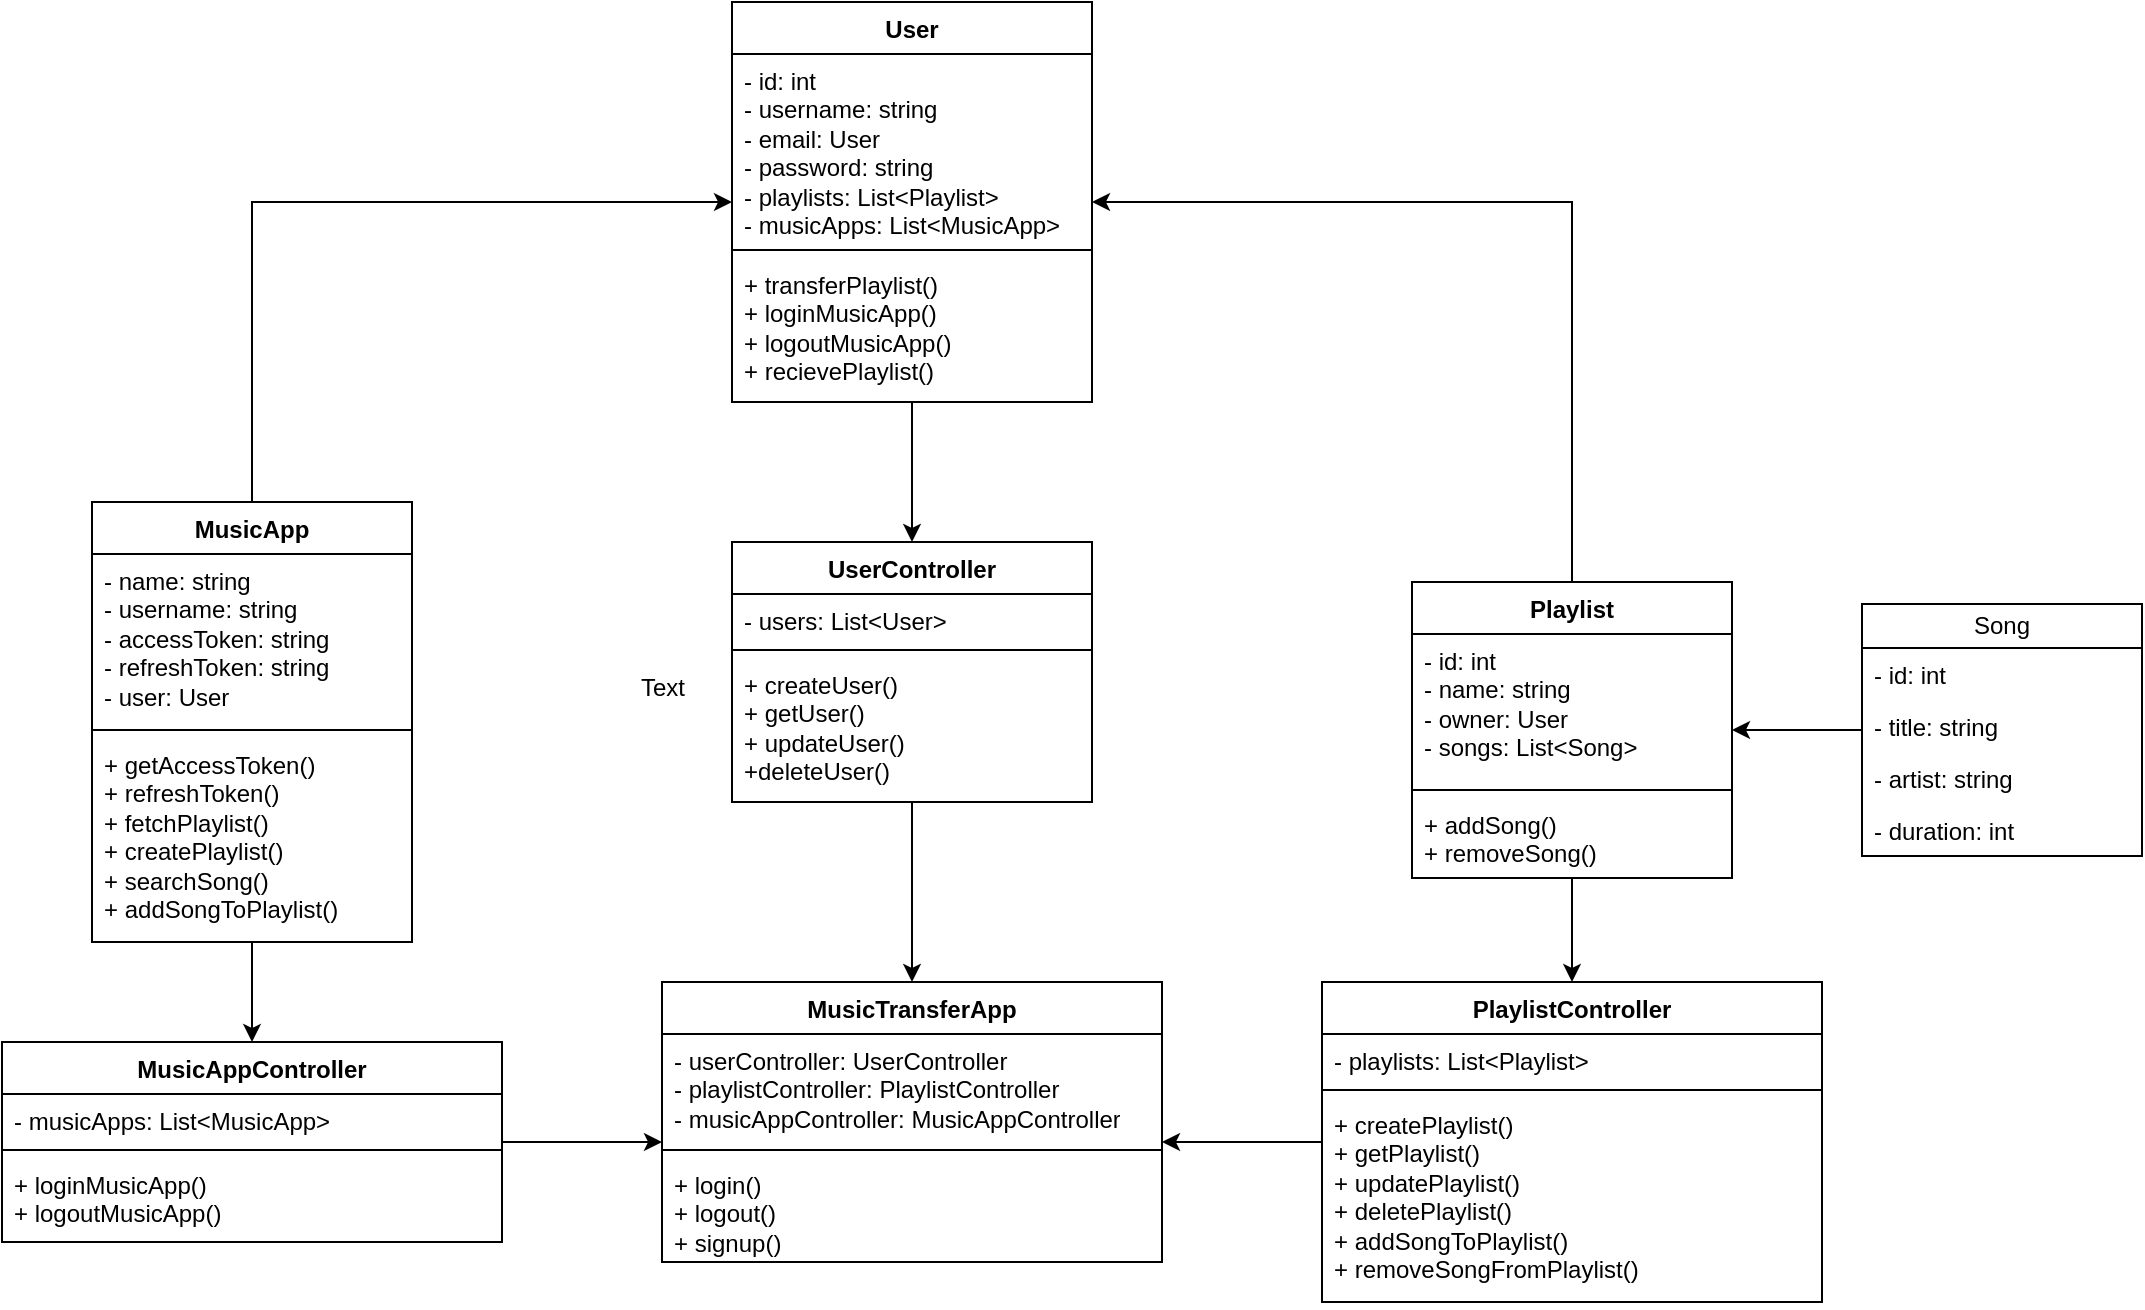 <mxfile version="22.0.6" type="github">
  <diagram name="Page-1" id="c4acf3e9-155e-7222-9cf6-157b1a14988f">
    <mxGraphModel dx="1434" dy="772" grid="1" gridSize="10" guides="1" tooltips="1" connect="1" arrows="1" fold="1" page="1" pageScale="1" pageWidth="850" pageHeight="1100" background="none" math="0" shadow="0">
      <root>
        <mxCell id="0" />
        <mxCell id="1" parent="0" />
        <mxCell id="h9aIiCX5YMLIEiFgRRzS-1" value="MusicTransferApp" style="swimlane;fontStyle=1;align=center;verticalAlign=top;childLayout=stackLayout;horizontal=1;startSize=26;horizontalStack=0;resizeParent=1;resizeParentMax=0;resizeLast=0;collapsible=1;marginBottom=0;whiteSpace=wrap;html=1;" parent="1" vertex="1">
          <mxGeometry x="330" y="590" width="250" height="140" as="geometry" />
        </mxCell>
        <mxCell id="h9aIiCX5YMLIEiFgRRzS-2" value="- userController: UserController&lt;br&gt;- playlistController: PlaylistController&lt;br&gt;- musicAppController: MusicAppController" style="text;strokeColor=none;fillColor=none;align=left;verticalAlign=top;spacingLeft=4;spacingRight=4;overflow=hidden;rotatable=0;points=[[0,0.5],[1,0.5]];portConstraint=eastwest;whiteSpace=wrap;html=1;" parent="h9aIiCX5YMLIEiFgRRzS-1" vertex="1">
          <mxGeometry y="26" width="250" height="54" as="geometry" />
        </mxCell>
        <mxCell id="h9aIiCX5YMLIEiFgRRzS-3" value="" style="line;strokeWidth=1;fillColor=none;align=left;verticalAlign=middle;spacingTop=-1;spacingLeft=3;spacingRight=3;rotatable=0;labelPosition=right;points=[];portConstraint=eastwest;strokeColor=inherit;" parent="h9aIiCX5YMLIEiFgRRzS-1" vertex="1">
          <mxGeometry y="80" width="250" height="8" as="geometry" />
        </mxCell>
        <mxCell id="h9aIiCX5YMLIEiFgRRzS-4" value="+ login()&lt;br&gt;+ logout()&lt;br&gt;+ signup()" style="text;strokeColor=none;fillColor=none;align=left;verticalAlign=top;spacingLeft=4;spacingRight=4;overflow=hidden;rotatable=0;points=[[0,0.5],[1,0.5]];portConstraint=eastwest;whiteSpace=wrap;html=1;" parent="h9aIiCX5YMLIEiFgRRzS-1" vertex="1">
          <mxGeometry y="88" width="250" height="52" as="geometry" />
        </mxCell>
        <mxCell id="ie22Ch37o8X1FKPMjCBh-19" style="edgeStyle=orthogonalEdgeStyle;rounded=0;orthogonalLoop=1;jettySize=auto;html=1;" edge="1" parent="1" source="ie22Ch37o8X1FKPMjCBh-1" target="h9aIiCX5YMLIEiFgRRzS-1">
          <mxGeometry relative="1" as="geometry" />
        </mxCell>
        <mxCell id="ie22Ch37o8X1FKPMjCBh-1" value="UserController" style="swimlane;fontStyle=1;align=center;verticalAlign=top;childLayout=stackLayout;horizontal=1;startSize=26;horizontalStack=0;resizeParent=1;resizeParentMax=0;resizeLast=0;collapsible=1;marginBottom=0;whiteSpace=wrap;html=1;" vertex="1" parent="1">
          <mxGeometry x="365" y="370" width="180" height="130" as="geometry" />
        </mxCell>
        <mxCell id="ie22Ch37o8X1FKPMjCBh-2" value="- users: List&amp;lt;User&amp;gt;" style="text;strokeColor=none;fillColor=none;align=left;verticalAlign=top;spacingLeft=4;spacingRight=4;overflow=hidden;rotatable=0;points=[[0,0.5],[1,0.5]];portConstraint=eastwest;whiteSpace=wrap;html=1;" vertex="1" parent="ie22Ch37o8X1FKPMjCBh-1">
          <mxGeometry y="26" width="180" height="24" as="geometry" />
        </mxCell>
        <mxCell id="ie22Ch37o8X1FKPMjCBh-3" value="" style="line;strokeWidth=1;fillColor=none;align=left;verticalAlign=middle;spacingTop=-1;spacingLeft=3;spacingRight=3;rotatable=0;labelPosition=right;points=[];portConstraint=eastwest;strokeColor=inherit;" vertex="1" parent="ie22Ch37o8X1FKPMjCBh-1">
          <mxGeometry y="50" width="180" height="8" as="geometry" />
        </mxCell>
        <mxCell id="ie22Ch37o8X1FKPMjCBh-4" value="+ createUser()&lt;br&gt;+ getUser()&lt;br&gt;+ updateUser()&lt;br&gt;+deleteUser()" style="text;strokeColor=none;fillColor=none;align=left;verticalAlign=top;spacingLeft=4;spacingRight=4;overflow=hidden;rotatable=0;points=[[0,0.5],[1,0.5]];portConstraint=eastwest;whiteSpace=wrap;html=1;" vertex="1" parent="ie22Ch37o8X1FKPMjCBh-1">
          <mxGeometry y="58" width="180" height="72" as="geometry" />
        </mxCell>
        <mxCell id="ie22Ch37o8X1FKPMjCBh-17" style="edgeStyle=orthogonalEdgeStyle;rounded=0;orthogonalLoop=1;jettySize=auto;html=1;" edge="1" parent="1" source="ie22Ch37o8X1FKPMjCBh-6" target="h9aIiCX5YMLIEiFgRRzS-1">
          <mxGeometry relative="1" as="geometry">
            <Array as="points">
              <mxPoint x="600" y="670" />
              <mxPoint x="600" y="670" />
            </Array>
          </mxGeometry>
        </mxCell>
        <mxCell id="ie22Ch37o8X1FKPMjCBh-6" value="PlaylistController" style="swimlane;fontStyle=1;align=center;verticalAlign=top;childLayout=stackLayout;horizontal=1;startSize=26;horizontalStack=0;resizeParent=1;resizeParentMax=0;resizeLast=0;collapsible=1;marginBottom=0;whiteSpace=wrap;html=1;" vertex="1" parent="1">
          <mxGeometry x="660" y="590" width="250" height="160" as="geometry" />
        </mxCell>
        <mxCell id="ie22Ch37o8X1FKPMjCBh-7" value="- playlists: List&amp;lt;Playlist&amp;gt;" style="text;strokeColor=none;fillColor=none;align=left;verticalAlign=top;spacingLeft=4;spacingRight=4;overflow=hidden;rotatable=0;points=[[0,0.5],[1,0.5]];portConstraint=eastwest;whiteSpace=wrap;html=1;" vertex="1" parent="ie22Ch37o8X1FKPMjCBh-6">
          <mxGeometry y="26" width="250" height="24" as="geometry" />
        </mxCell>
        <mxCell id="ie22Ch37o8X1FKPMjCBh-8" value="" style="line;strokeWidth=1;fillColor=none;align=left;verticalAlign=middle;spacingTop=-1;spacingLeft=3;spacingRight=3;rotatable=0;labelPosition=right;points=[];portConstraint=eastwest;strokeColor=inherit;" vertex="1" parent="ie22Ch37o8X1FKPMjCBh-6">
          <mxGeometry y="50" width="250" height="8" as="geometry" />
        </mxCell>
        <mxCell id="ie22Ch37o8X1FKPMjCBh-9" value="+ createPlaylist()&lt;br&gt;+ getPlaylist()&lt;br&gt;+ updatePlaylist()&lt;br&gt;+ deletePlaylist()&lt;br&gt;+ addSongToPlaylist()&lt;br&gt;+ removeSongFromPlaylist()" style="text;strokeColor=none;fillColor=none;align=left;verticalAlign=top;spacingLeft=4;spacingRight=4;overflow=hidden;rotatable=0;points=[[0,0.5],[1,0.5]];portConstraint=eastwest;whiteSpace=wrap;html=1;" vertex="1" parent="ie22Ch37o8X1FKPMjCBh-6">
          <mxGeometry y="58" width="250" height="102" as="geometry" />
        </mxCell>
        <mxCell id="ie22Ch37o8X1FKPMjCBh-18" style="edgeStyle=orthogonalEdgeStyle;rounded=0;orthogonalLoop=1;jettySize=auto;html=1;" edge="1" parent="1" source="ie22Ch37o8X1FKPMjCBh-11" target="h9aIiCX5YMLIEiFgRRzS-1">
          <mxGeometry relative="1" as="geometry">
            <Array as="points">
              <mxPoint x="320" y="670" />
              <mxPoint x="320" y="670" />
            </Array>
          </mxGeometry>
        </mxCell>
        <mxCell id="ie22Ch37o8X1FKPMjCBh-11" value="MusicAppController" style="swimlane;fontStyle=1;align=center;verticalAlign=top;childLayout=stackLayout;horizontal=1;startSize=26;horizontalStack=0;resizeParent=1;resizeParentMax=0;resizeLast=0;collapsible=1;marginBottom=0;whiteSpace=wrap;html=1;" vertex="1" parent="1">
          <mxGeometry y="620" width="250" height="100" as="geometry" />
        </mxCell>
        <mxCell id="ie22Ch37o8X1FKPMjCBh-12" value="- musicApps: List&amp;lt;MusicApp&amp;gt;" style="text;strokeColor=none;fillColor=none;align=left;verticalAlign=top;spacingLeft=4;spacingRight=4;overflow=hidden;rotatable=0;points=[[0,0.5],[1,0.5]];portConstraint=eastwest;whiteSpace=wrap;html=1;" vertex="1" parent="ie22Ch37o8X1FKPMjCBh-11">
          <mxGeometry y="26" width="250" height="24" as="geometry" />
        </mxCell>
        <mxCell id="ie22Ch37o8X1FKPMjCBh-13" value="" style="line;strokeWidth=1;fillColor=none;align=left;verticalAlign=middle;spacingTop=-1;spacingLeft=3;spacingRight=3;rotatable=0;labelPosition=right;points=[];portConstraint=eastwest;strokeColor=inherit;" vertex="1" parent="ie22Ch37o8X1FKPMjCBh-11">
          <mxGeometry y="50" width="250" height="8" as="geometry" />
        </mxCell>
        <mxCell id="ie22Ch37o8X1FKPMjCBh-14" value="+ loginMusicApp()&lt;br&gt;+ logoutMusicApp()" style="text;strokeColor=none;fillColor=none;align=left;verticalAlign=top;spacingLeft=4;spacingRight=4;overflow=hidden;rotatable=0;points=[[0,0.5],[1,0.5]];portConstraint=eastwest;whiteSpace=wrap;html=1;" vertex="1" parent="ie22Ch37o8X1FKPMjCBh-11">
          <mxGeometry y="58" width="250" height="42" as="geometry" />
        </mxCell>
        <mxCell id="ie22Ch37o8X1FKPMjCBh-28" value="" style="edgeStyle=orthogonalEdgeStyle;rounded=0;orthogonalLoop=1;jettySize=auto;html=1;" edge="1" parent="1" source="ie22Ch37o8X1FKPMjCBh-24" target="ie22Ch37o8X1FKPMjCBh-11">
          <mxGeometry relative="1" as="geometry" />
        </mxCell>
        <mxCell id="ie22Ch37o8X1FKPMjCBh-42" style="edgeStyle=orthogonalEdgeStyle;rounded=0;orthogonalLoop=1;jettySize=auto;html=1;" edge="1" parent="1" source="ie22Ch37o8X1FKPMjCBh-24" target="ie22Ch37o8X1FKPMjCBh-35">
          <mxGeometry relative="1" as="geometry">
            <Array as="points">
              <mxPoint x="125" y="200" />
            </Array>
          </mxGeometry>
        </mxCell>
        <mxCell id="ie22Ch37o8X1FKPMjCBh-24" value="MusicApp" style="swimlane;fontStyle=1;align=center;verticalAlign=top;childLayout=stackLayout;horizontal=1;startSize=26;horizontalStack=0;resizeParent=1;resizeParentMax=0;resizeLast=0;collapsible=1;marginBottom=0;whiteSpace=wrap;html=1;" vertex="1" parent="1">
          <mxGeometry x="45" y="350" width="160" height="220" as="geometry" />
        </mxCell>
        <mxCell id="ie22Ch37o8X1FKPMjCBh-25" value="- name: string&lt;br&gt;- username: string&lt;br&gt;- accessToken: string&lt;br&gt;- refreshToken: string&lt;br&gt;- user: User&lt;br&gt;" style="text;strokeColor=none;fillColor=none;align=left;verticalAlign=top;spacingLeft=4;spacingRight=4;overflow=hidden;rotatable=0;points=[[0,0.5],[1,0.5]];portConstraint=eastwest;whiteSpace=wrap;html=1;" vertex="1" parent="ie22Ch37o8X1FKPMjCBh-24">
          <mxGeometry y="26" width="160" height="84" as="geometry" />
        </mxCell>
        <mxCell id="ie22Ch37o8X1FKPMjCBh-26" value="" style="line;strokeWidth=1;fillColor=none;align=left;verticalAlign=middle;spacingTop=-1;spacingLeft=3;spacingRight=3;rotatable=0;labelPosition=right;points=[];portConstraint=eastwest;strokeColor=inherit;" vertex="1" parent="ie22Ch37o8X1FKPMjCBh-24">
          <mxGeometry y="110" width="160" height="8" as="geometry" />
        </mxCell>
        <mxCell id="ie22Ch37o8X1FKPMjCBh-27" value="+ getAccessToken()&lt;br&gt;+ refreshToken()&lt;br&gt;+ fetchPlaylist()&lt;br&gt;+ createPlaylist()&lt;br&gt;+ searchSong()&lt;br&gt;+ addSongToPlaylist()" style="text;strokeColor=none;fillColor=none;align=left;verticalAlign=top;spacingLeft=4;spacingRight=4;overflow=hidden;rotatable=0;points=[[0,0.5],[1,0.5]];portConstraint=eastwest;whiteSpace=wrap;html=1;" vertex="1" parent="ie22Ch37o8X1FKPMjCBh-24">
          <mxGeometry y="118" width="160" height="102" as="geometry" />
        </mxCell>
        <mxCell id="ie22Ch37o8X1FKPMjCBh-33" style="edgeStyle=orthogonalEdgeStyle;rounded=0;orthogonalLoop=1;jettySize=auto;html=1;" edge="1" parent="1" source="ie22Ch37o8X1FKPMjCBh-29" target="ie22Ch37o8X1FKPMjCBh-6">
          <mxGeometry relative="1" as="geometry" />
        </mxCell>
        <mxCell id="ie22Ch37o8X1FKPMjCBh-43" style="edgeStyle=orthogonalEdgeStyle;rounded=0;orthogonalLoop=1;jettySize=auto;html=1;" edge="1" parent="1" source="ie22Ch37o8X1FKPMjCBh-29" target="ie22Ch37o8X1FKPMjCBh-35">
          <mxGeometry relative="1" as="geometry">
            <Array as="points">
              <mxPoint x="785" y="200" />
            </Array>
          </mxGeometry>
        </mxCell>
        <mxCell id="ie22Ch37o8X1FKPMjCBh-29" value="Playlist" style="swimlane;fontStyle=1;align=center;verticalAlign=top;childLayout=stackLayout;horizontal=1;startSize=26;horizontalStack=0;resizeParent=1;resizeParentMax=0;resizeLast=0;collapsible=1;marginBottom=0;whiteSpace=wrap;html=1;" vertex="1" parent="1">
          <mxGeometry x="705" y="390" width="160" height="148" as="geometry" />
        </mxCell>
        <mxCell id="ie22Ch37o8X1FKPMjCBh-30" value="- id: int&lt;br&gt;- name: string&lt;br&gt;- owner: User&lt;br&gt;- songs: List&amp;lt;Song&amp;gt;" style="text;strokeColor=none;fillColor=none;align=left;verticalAlign=top;spacingLeft=4;spacingRight=4;overflow=hidden;rotatable=0;points=[[0,0.5],[1,0.5]];portConstraint=eastwest;whiteSpace=wrap;html=1;" vertex="1" parent="ie22Ch37o8X1FKPMjCBh-29">
          <mxGeometry y="26" width="160" height="74" as="geometry" />
        </mxCell>
        <mxCell id="ie22Ch37o8X1FKPMjCBh-31" value="" style="line;strokeWidth=1;fillColor=none;align=left;verticalAlign=middle;spacingTop=-1;spacingLeft=3;spacingRight=3;rotatable=0;labelPosition=right;points=[];portConstraint=eastwest;strokeColor=inherit;" vertex="1" parent="ie22Ch37o8X1FKPMjCBh-29">
          <mxGeometry y="100" width="160" height="8" as="geometry" />
        </mxCell>
        <mxCell id="ie22Ch37o8X1FKPMjCBh-32" value="+ addSong()&lt;br&gt;+ removeSong()" style="text;strokeColor=none;fillColor=none;align=left;verticalAlign=top;spacingLeft=4;spacingRight=4;overflow=hidden;rotatable=0;points=[[0,0.5],[1,0.5]];portConstraint=eastwest;whiteSpace=wrap;html=1;" vertex="1" parent="ie22Ch37o8X1FKPMjCBh-29">
          <mxGeometry y="108" width="160" height="40" as="geometry" />
        </mxCell>
        <mxCell id="ie22Ch37o8X1FKPMjCBh-41" style="edgeStyle=orthogonalEdgeStyle;rounded=0;orthogonalLoop=1;jettySize=auto;html=1;" edge="1" parent="1" source="ie22Ch37o8X1FKPMjCBh-34" target="ie22Ch37o8X1FKPMjCBh-1">
          <mxGeometry relative="1" as="geometry" />
        </mxCell>
        <mxCell id="ie22Ch37o8X1FKPMjCBh-34" value="User" style="swimlane;fontStyle=1;align=center;verticalAlign=top;childLayout=stackLayout;horizontal=1;startSize=26;horizontalStack=0;resizeParent=1;resizeParentMax=0;resizeLast=0;collapsible=1;marginBottom=0;whiteSpace=wrap;html=1;" vertex="1" parent="1">
          <mxGeometry x="365" y="100" width="180" height="200" as="geometry" />
        </mxCell>
        <mxCell id="ie22Ch37o8X1FKPMjCBh-35" value="- id: int&lt;br&gt;- username: string&lt;br&gt;- email: User&lt;br&gt;- password: string&lt;br&gt;- playlists: List&amp;lt;Playlist&amp;gt;&lt;br&gt;- musicApps: List&amp;lt;MusicApp&amp;gt;" style="text;strokeColor=none;fillColor=none;align=left;verticalAlign=top;spacingLeft=4;spacingRight=4;overflow=hidden;rotatable=0;points=[[0,0.5],[1,0.5]];portConstraint=eastwest;whiteSpace=wrap;html=1;" vertex="1" parent="ie22Ch37o8X1FKPMjCBh-34">
          <mxGeometry y="26" width="180" height="94" as="geometry" />
        </mxCell>
        <mxCell id="ie22Ch37o8X1FKPMjCBh-36" value="" style="line;strokeWidth=1;fillColor=none;align=left;verticalAlign=middle;spacingTop=-1;spacingLeft=3;spacingRight=3;rotatable=0;labelPosition=right;points=[];portConstraint=eastwest;strokeColor=inherit;" vertex="1" parent="ie22Ch37o8X1FKPMjCBh-34">
          <mxGeometry y="120" width="180" height="8" as="geometry" />
        </mxCell>
        <mxCell id="ie22Ch37o8X1FKPMjCBh-37" value="+ transferPlaylist()&lt;br&gt;+ loginMusicApp()&lt;br&gt;+ logoutMusicApp()&lt;br&gt;+ recievePlaylist()" style="text;strokeColor=none;fillColor=none;align=left;verticalAlign=top;spacingLeft=4;spacingRight=4;overflow=hidden;rotatable=0;points=[[0,0.5],[1,0.5]];portConstraint=eastwest;whiteSpace=wrap;html=1;" vertex="1" parent="ie22Ch37o8X1FKPMjCBh-34">
          <mxGeometry y="128" width="180" height="72" as="geometry" />
        </mxCell>
        <mxCell id="ie22Ch37o8X1FKPMjCBh-50" style="edgeStyle=orthogonalEdgeStyle;rounded=0;orthogonalLoop=1;jettySize=auto;html=1;" edge="1" parent="1" source="ie22Ch37o8X1FKPMjCBh-45" target="ie22Ch37o8X1FKPMjCBh-29">
          <mxGeometry relative="1" as="geometry" />
        </mxCell>
        <mxCell id="ie22Ch37o8X1FKPMjCBh-45" value="Song" style="swimlane;fontStyle=0;childLayout=stackLayout;horizontal=1;startSize=22;fillColor=none;horizontalStack=0;resizeParent=1;resizeParentMax=0;resizeLast=0;collapsible=1;marginBottom=0;whiteSpace=wrap;html=1;" vertex="1" parent="1">
          <mxGeometry x="930" y="401" width="140" height="126" as="geometry">
            <mxRectangle x="930" y="408" width="70" height="30" as="alternateBounds" />
          </mxGeometry>
        </mxCell>
        <mxCell id="ie22Ch37o8X1FKPMjCBh-46" value="- id: int&lt;span style=&quot;white-space: pre;&quot;&gt;&#x9;&lt;/span&gt;" style="text;strokeColor=none;fillColor=none;align=left;verticalAlign=top;spacingLeft=4;spacingRight=4;overflow=hidden;rotatable=0;points=[[0,0.5],[1,0.5]];portConstraint=eastwest;whiteSpace=wrap;html=1;" vertex="1" parent="ie22Ch37o8X1FKPMjCBh-45">
          <mxGeometry y="22" width="140" height="26" as="geometry" />
        </mxCell>
        <mxCell id="ie22Ch37o8X1FKPMjCBh-47" value="- title: string&lt;span style=&quot;white-space: pre;&quot;&gt;&#x9;&lt;/span&gt;" style="text;strokeColor=none;fillColor=none;align=left;verticalAlign=top;spacingLeft=4;spacingRight=4;overflow=hidden;rotatable=0;points=[[0,0.5],[1,0.5]];portConstraint=eastwest;whiteSpace=wrap;html=1;" vertex="1" parent="ie22Ch37o8X1FKPMjCBh-45">
          <mxGeometry y="48" width="140" height="26" as="geometry" />
        </mxCell>
        <mxCell id="ie22Ch37o8X1FKPMjCBh-48" value="- artist: string" style="text;strokeColor=none;fillColor=none;align=left;verticalAlign=top;spacingLeft=4;spacingRight=4;overflow=hidden;rotatable=0;points=[[0,0.5],[1,0.5]];portConstraint=eastwest;whiteSpace=wrap;html=1;" vertex="1" parent="ie22Ch37o8X1FKPMjCBh-45">
          <mxGeometry y="74" width="140" height="26" as="geometry" />
        </mxCell>
        <mxCell id="ie22Ch37o8X1FKPMjCBh-49" value="- duration: int" style="text;strokeColor=none;fillColor=none;align=left;verticalAlign=top;spacingLeft=4;spacingRight=4;overflow=hidden;rotatable=0;points=[[0,0.5],[1,0.5]];portConstraint=eastwest;whiteSpace=wrap;html=1;" vertex="1" parent="ie22Ch37o8X1FKPMjCBh-45">
          <mxGeometry y="100" width="140" height="26" as="geometry" />
        </mxCell>
        <mxCell id="ie22Ch37o8X1FKPMjCBh-51" value="Text" style="text;html=1;align=center;verticalAlign=middle;resizable=0;points=[];autosize=1;strokeColor=none;fillColor=none;" vertex="1" parent="1">
          <mxGeometry x="305" y="428" width="50" height="30" as="geometry" />
        </mxCell>
      </root>
    </mxGraphModel>
  </diagram>
</mxfile>

